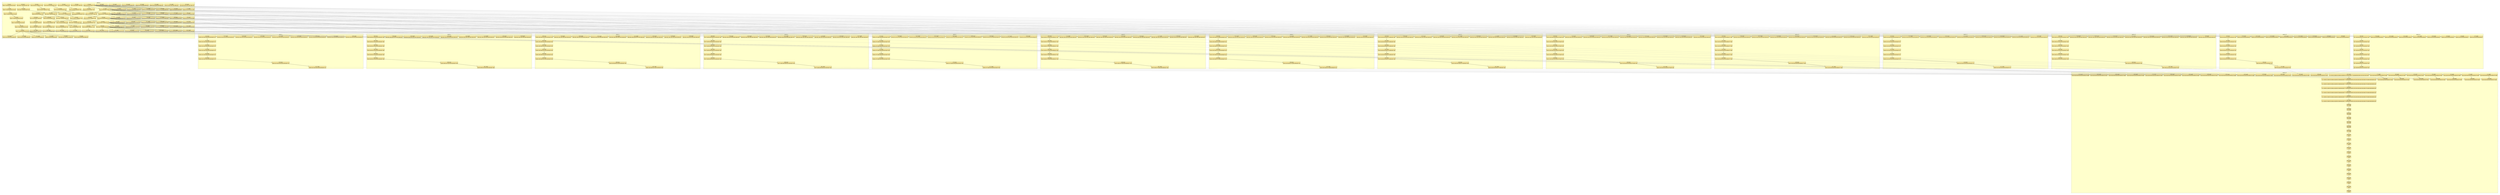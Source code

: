 digraph{node[shape=none margin=0 style=filled colorscheme=ylorrd9 fillcolor=2];compound=true;splines=line;subgraph clusterdummy0_0{style=invis;subgraph clusterdummy0_1{style=invis;subgraph clusterdummy0_2{style=invis;subgraph cluster0{style=dashed;colorscheme=ylorrd9;bgcolor=1;edge[arrowhead=empty];label=epoch_0;0[label=<<table border="0" cellborder="0" cellspacing="0"><tr><td>0:0 send</td></tr><hr/><tr><td> 1:0 1:22 1:23 1:24 1:25 1:26 1:27 </td></tr></table>>];1[label=<<table border="0" cellborder="0" cellspacing="0"><tr><td>0:1 send</td></tr><hr/><tr><td> 2:0 2:1 2:23 2:24 2:25 2:26 2:27 </td></tr></table>>];2[label=<<table border="0" cellborder="0" cellspacing="0"><tr><td>0:2 send</td></tr><hr/><tr><td> 3:0 3:1 3:2 3:24 3:25 3:26 3:27 </td></tr></table>>];3[label=<<table border="0" cellborder="0" cellspacing="0"><tr><td>0:3 send</td></tr><hr/><tr><td> 4:0 4:1 4:2 4:3 4:25 4:26 4:27 </td></tr></table>>];4[label=<<table border="0" cellborder="0" cellspacing="0"><tr><td>0:4 send</td></tr><hr/><tr><td> 5:0 5:1 5:2 5:3 5:4 5:26 5:27 </td></tr></table>>];5[label=<<table border="0" cellborder="0" cellspacing="0"><tr><td>0:5 send</td></tr><hr/><tr><td> 6:0 6:1 6:2 6:3 6:4 6:5 6:27 </td></tr></table>>];6[label=<<table border="0" cellborder="0" cellspacing="0"><tr><td>0:6 send</td></tr><hr/><tr><td> 7:0 7:1 7:2 7:3 7:4 7:5 7:6 </td></tr></table>>];49[label=<<table border="0" cellborder="0" cellspacing="0"><tr><td>1:0 recv</td></tr><hr/><tr><td> 0:0 2:3 3:4 4:5 5:6 6:7 7:8 </td></tr></table>>];51[label=<<table border="0" cellborder="0" cellspacing="0"><tr><td>1:2 send</td></tr><hr/><tr><td> 2:0 2:1 2:23 2:24 2:25 2:26 2:27 </td></tr></table>>];49->51;52[label=<<table border="0" cellborder="0" cellspacing="0"><tr><td>1:3 send</td></tr><hr/><tr><td> 3:0 3:1 3:2 3:24 3:25 3:26 3:27 </td></tr></table>>];49->52;53[label=<<table border="0" cellborder="0" cellspacing="0"><tr><td>1:4 send</td></tr><hr/><tr><td> 4:0 4:1 4:2 4:3 4:25 4:26 4:27 </td></tr></table>>];49->53;54[label=<<table border="0" cellborder="0" cellspacing="0"><tr><td>1:5 send</td></tr><hr/><tr><td> 5:0 5:1 5:2 5:3 5:4 5:26 5:27 </td></tr></table>>];49->54;55[label=<<table border="0" cellborder="0" cellspacing="0"><tr><td>1:6 send</td></tr><hr/><tr><td> 6:0 6:1 6:2 6:3 6:4 6:5 6:27 </td></tr></table>>];49->55;56[label=<<table border="0" cellborder="0" cellspacing="0"><tr><td>1:7 send</td></tr><hr/><tr><td> 7:0 7:1 7:2 7:3 7:4 7:5 7:6 </td></tr></table>>];49->56;71[label=<<table border="0" cellborder="0" cellspacing="0"><tr><td>1:22 recv</td></tr><hr/><tr><td> 0:0 2:3 3:4 4:5 5:6 6:7 7:8 </td></tr></table>>];49->71;72[label=<<table border="0" cellborder="0" cellspacing="0"><tr><td>1:23 recv</td></tr><hr/><tr><td> 0:0 2:3 3:4 4:5 5:6 6:7 7:8 </td></tr></table>>];71->72;73[label=<<table border="0" cellborder="0" cellspacing="0"><tr><td>1:24 recv</td></tr><hr/><tr><td> 0:0 2:3 3:4 4:5 5:6 6:7 7:8 </td></tr></table>>];72->73;74[label=<<table border="0" cellborder="0" cellspacing="0"><tr><td>1:25 recv</td></tr><hr/><tr><td> 0:0 2:3 3:4 4:5 5:6 6:7 7:8 </td></tr></table>>];73->74;75[label=<<table border="0" cellborder="0" cellspacing="0"><tr><td>1:26 recv</td></tr><hr/><tr><td> 0:0 2:3 3:4 4:5 5:6 6:7 7:8 </td></tr></table>>];74->75;76[label=<<table border="0" cellborder="0" cellspacing="0"><tr><td>1:27 recv</td></tr><hr/><tr><td> 0:0 2:3 3:4 4:5 5:6 6:7 7:8 </td></tr></table>>];75->76;78[label=<<table border="0" cellborder="0" cellspacing="0"><tr><td>2:0 recv</td></tr><hr/><tr><td> 0:1 1:2 3:5 4:6 5:7 6:8 7:9 </td></tr></table>>];79[label=<<table border="0" cellborder="0" cellspacing="0"><tr><td>2:1 recv</td></tr><hr/><tr><td> 0:1 1:2 3:5 4:6 5:7 6:8 7:9 </td></tr></table>>];78->79;81[label=<<table border="0" cellborder="0" cellspacing="0"><tr><td>2:3 send</td></tr><hr/><tr><td> 1:0 1:22 1:23 1:24 1:25 1:26 1:27 </td></tr></table>>];79->81;82[label=<<table border="0" cellborder="0" cellspacing="0"><tr><td>2:4 send</td></tr><hr/><tr><td> 3:0 3:1 3:2 3:24 3:25 3:26 3:27 </td></tr></table>>];79->82;83[label=<<table border="0" cellborder="0" cellspacing="0"><tr><td>2:5 send</td></tr><hr/><tr><td> 4:0 4:1 4:2 4:3 4:25 4:26 4:27 </td></tr></table>>];79->83;84[label=<<table border="0" cellborder="0" cellspacing="0"><tr><td>2:6 send</td></tr><hr/><tr><td> 5:0 5:1 5:2 5:3 5:4 5:26 5:27 </td></tr></table>>];79->84;85[label=<<table border="0" cellborder="0" cellspacing="0"><tr><td>2:7 send</td></tr><hr/><tr><td> 6:0 6:1 6:2 6:3 6:4 6:5 6:27 </td></tr></table>>];79->85;86[label=<<table border="0" cellborder="0" cellspacing="0"><tr><td>2:8 send</td></tr><hr/><tr><td> 7:0 7:1 7:2 7:3 7:4 7:5 7:6 </td></tr></table>>];79->86;101[label=<<table border="0" cellborder="0" cellspacing="0"><tr><td>2:23 recv</td></tr><hr/><tr><td> 0:1 1:2 3:5 4:6 5:7 6:8 7:9 </td></tr></table>>];79->101;102[label=<<table border="0" cellborder="0" cellspacing="0"><tr><td>2:24 recv</td></tr><hr/><tr><td> 0:1 1:2 3:5 4:6 5:7 6:8 7:9 </td></tr></table>>];101->102;103[label=<<table border="0" cellborder="0" cellspacing="0"><tr><td>2:25 recv</td></tr><hr/><tr><td> 0:1 1:2 3:5 4:6 5:7 6:8 7:9 </td></tr></table>>];102->103;104[label=<<table border="0" cellborder="0" cellspacing="0"><tr><td>2:26 recv</td></tr><hr/><tr><td> 0:1 1:2 3:5 4:6 5:7 6:8 7:9 </td></tr></table>>];103->104;105[label=<<table border="0" cellborder="0" cellspacing="0"><tr><td>2:27 recv</td></tr><hr/><tr><td> 0:1 1:2 3:5 4:6 5:7 6:8 7:9 </td></tr></table>>];104->105;107[label=<<table border="0" cellborder="0" cellspacing="0"><tr><td>3:0 recv</td></tr><hr/><tr><td> 0:2 1:3 2:4 4:7 5:8 6:9 7:10 </td></tr></table>>];108[label=<<table border="0" cellborder="0" cellspacing="0"><tr><td>3:1 recv</td></tr><hr/><tr><td> 0:2 1:3 2:4 4:7 5:8 6:9 7:10 </td></tr></table>>];107->108;109[label=<<table border="0" cellborder="0" cellspacing="0"><tr><td>3:2 recv</td></tr><hr/><tr><td> 0:2 1:3 2:4 4:7 5:8 6:9 7:10 </td></tr></table>>];108->109;111[label=<<table border="0" cellborder="0" cellspacing="0"><tr><td>3:4 send</td></tr><hr/><tr><td> 1:0 1:22 1:23 1:24 1:25 1:26 1:27 </td></tr></table>>];109->111;112[label=<<table border="0" cellborder="0" cellspacing="0"><tr><td>3:5 send</td></tr><hr/><tr><td> 2:0 2:1 2:23 2:24 2:25 2:26 2:27 </td></tr></table>>];109->112;113[label=<<table border="0" cellborder="0" cellspacing="0"><tr><td>3:6 send</td></tr><hr/><tr><td> 4:0 4:1 4:2 4:3 4:25 4:26 4:27 </td></tr></table>>];109->113;114[label=<<table border="0" cellborder="0" cellspacing="0"><tr><td>3:7 send</td></tr><hr/><tr><td> 5:0 5:1 5:2 5:3 5:4 5:26 5:27 </td></tr></table>>];109->114;115[label=<<table border="0" cellborder="0" cellspacing="0"><tr><td>3:8 send</td></tr><hr/><tr><td> 6:0 6:1 6:2 6:3 6:4 6:5 6:27 </td></tr></table>>];109->115;116[label=<<table border="0" cellborder="0" cellspacing="0"><tr><td>3:9 send</td></tr><hr/><tr><td> 7:0 7:1 7:2 7:3 7:4 7:5 7:6 </td></tr></table>>];109->116;131[label=<<table border="0" cellborder="0" cellspacing="0"><tr><td>3:24 recv</td></tr><hr/><tr><td> 0:2 1:3 2:4 4:7 5:8 6:9 7:10 </td></tr></table>>];109->131;132[label=<<table border="0" cellborder="0" cellspacing="0"><tr><td>3:25 recv</td></tr><hr/><tr><td> 0:2 1:3 2:4 4:7 5:8 6:9 7:10 </td></tr></table>>];131->132;133[label=<<table border="0" cellborder="0" cellspacing="0"><tr><td>3:26 recv</td></tr><hr/><tr><td> 0:2 1:3 2:4 4:7 5:8 6:9 7:10 </td></tr></table>>];132->133;134[label=<<table border="0" cellborder="0" cellspacing="0"><tr><td>3:27 recv</td></tr><hr/><tr><td> 0:2 1:3 2:4 4:7 5:8 6:9 7:10 </td></tr></table>>];133->134;136[label=<<table border="0" cellborder="0" cellspacing="0"><tr><td>4:0 recv</td></tr><hr/><tr><td> 0:3 1:4 2:5 3:6 5:9 6:10 7:11 </td></tr></table>>];137[label=<<table border="0" cellborder="0" cellspacing="0"><tr><td>4:1 recv</td></tr><hr/><tr><td> 0:3 1:4 2:5 3:6 5:9 6:10 7:11 </td></tr></table>>];136->137;138[label=<<table border="0" cellborder="0" cellspacing="0"><tr><td>4:2 recv</td></tr><hr/><tr><td> 0:3 1:4 2:5 3:6 5:9 6:10 7:11 </td></tr></table>>];137->138;139[label=<<table border="0" cellborder="0" cellspacing="0"><tr><td>4:3 recv</td></tr><hr/><tr><td> 0:3 1:4 2:5 3:6 5:9 6:10 7:11 </td></tr></table>>];138->139;141[label=<<table border="0" cellborder="0" cellspacing="0"><tr><td>4:5 send</td></tr><hr/><tr><td> 1:0 1:22 1:23 1:24 1:25 1:26 1:27 </td></tr></table>>];139->141;142[label=<<table border="0" cellborder="0" cellspacing="0"><tr><td>4:6 send</td></tr><hr/><tr><td> 2:0 2:1 2:23 2:24 2:25 2:26 2:27 </td></tr></table>>];139->142;143[label=<<table border="0" cellborder="0" cellspacing="0"><tr><td>4:7 send</td></tr><hr/><tr><td> 3:0 3:1 3:2 3:24 3:25 3:26 3:27 </td></tr></table>>];139->143;144[label=<<table border="0" cellborder="0" cellspacing="0"><tr><td>4:8 send</td></tr><hr/><tr><td> 5:0 5:1 5:2 5:3 5:4 5:26 5:27 </td></tr></table>>];139->144;145[label=<<table border="0" cellborder="0" cellspacing="0"><tr><td>4:9 send</td></tr><hr/><tr><td> 6:0 6:1 6:2 6:3 6:4 6:5 6:27 </td></tr></table>>];139->145;146[label=<<table border="0" cellborder="0" cellspacing="0"><tr><td>4:10 send</td></tr><hr/><tr><td> 7:0 7:1 7:2 7:3 7:4 7:5 7:6 </td></tr></table>>];139->146;161[label=<<table border="0" cellborder="0" cellspacing="0"><tr><td>4:25 recv</td></tr><hr/><tr><td> 0:3 1:4 2:5 3:6 5:9 6:10 7:11 </td></tr></table>>];139->161;162[label=<<table border="0" cellborder="0" cellspacing="0"><tr><td>4:26 recv</td></tr><hr/><tr><td> 0:3 1:4 2:5 3:6 5:9 6:10 7:11 </td></tr></table>>];161->162;163[label=<<table border="0" cellborder="0" cellspacing="0"><tr><td>4:27 recv</td></tr><hr/><tr><td> 0:3 1:4 2:5 3:6 5:9 6:10 7:11 </td></tr></table>>];162->163;165[label=<<table border="0" cellborder="0" cellspacing="0"><tr><td>5:0 recv</td></tr><hr/><tr><td> 0:4 1:5 2:6 3:7 4:8 6:11 7:12 </td></tr></table>>];166[label=<<table border="0" cellborder="0" cellspacing="0"><tr><td>5:1 recv</td></tr><hr/><tr><td> 0:4 1:5 2:6 3:7 4:8 6:11 7:12 </td></tr></table>>];165->166;167[label=<<table border="0" cellborder="0" cellspacing="0"><tr><td>5:2 recv</td></tr><hr/><tr><td> 0:4 1:5 2:6 3:7 4:8 6:11 7:12 </td></tr></table>>];166->167;168[label=<<table border="0" cellborder="0" cellspacing="0"><tr><td>5:3 recv</td></tr><hr/><tr><td> 0:4 1:5 2:6 3:7 4:8 6:11 7:12 </td></tr></table>>];167->168;169[label=<<table border="0" cellborder="0" cellspacing="0"><tr><td>5:4 recv</td></tr><hr/><tr><td> 0:4 1:5 2:6 3:7 4:8 6:11 7:12 </td></tr></table>>];168->169;171[label=<<table border="0" cellborder="0" cellspacing="0"><tr><td>5:6 send</td></tr><hr/><tr><td> 1:0 1:22 1:23 1:24 1:25 1:26 1:27 </td></tr></table>>];169->171;172[label=<<table border="0" cellborder="0" cellspacing="0"><tr><td>5:7 send</td></tr><hr/><tr><td> 2:0 2:1 2:23 2:24 2:25 2:26 2:27 </td></tr></table>>];169->172;173[label=<<table border="0" cellborder="0" cellspacing="0"><tr><td>5:8 send</td></tr><hr/><tr><td> 3:0 3:1 3:2 3:24 3:25 3:26 3:27 </td></tr></table>>];169->173;174[label=<<table border="0" cellborder="0" cellspacing="0"><tr><td>5:9 send</td></tr><hr/><tr><td> 4:0 4:1 4:2 4:3 4:25 4:26 4:27 </td></tr></table>>];169->174;175[label=<<table border="0" cellborder="0" cellspacing="0"><tr><td>5:10 send</td></tr><hr/><tr><td> 6:0 6:1 6:2 6:3 6:4 6:5 6:27 </td></tr></table>>];169->175;176[label=<<table border="0" cellborder="0" cellspacing="0"><tr><td>5:11 send</td></tr><hr/><tr><td> 7:0 7:1 7:2 7:3 7:4 7:5 7:6 </td></tr></table>>];169->176;191[label=<<table border="0" cellborder="0" cellspacing="0"><tr><td>5:26 recv</td></tr><hr/><tr><td> 0:4 1:5 2:6 3:7 4:8 6:11 7:12 </td></tr></table>>];169->191;192[label=<<table border="0" cellborder="0" cellspacing="0"><tr><td>5:27 recv</td></tr><hr/><tr><td> 0:4 1:5 2:6 3:7 4:8 6:11 7:12 </td></tr></table>>];191->192;194[label=<<table border="0" cellborder="0" cellspacing="0"><tr><td>6:0 recv</td></tr><hr/><tr><td> 0:5 1:6 2:7 3:8 4:9 5:10 7:13 </td></tr></table>>];195[label=<<table border="0" cellborder="0" cellspacing="0"><tr><td>6:1 recv</td></tr><hr/><tr><td> 0:5 1:6 2:7 3:8 4:9 5:10 7:13 </td></tr></table>>];194->195;196[label=<<table border="0" cellborder="0" cellspacing="0"><tr><td>6:2 recv</td></tr><hr/><tr><td> 0:5 1:6 2:7 3:8 4:9 5:10 7:13 </td></tr></table>>];195->196;197[label=<<table border="0" cellborder="0" cellspacing="0"><tr><td>6:3 recv</td></tr><hr/><tr><td> 0:5 1:6 2:7 3:8 4:9 5:10 7:13 </td></tr></table>>];196->197;198[label=<<table border="0" cellborder="0" cellspacing="0"><tr><td>6:4 recv</td></tr><hr/><tr><td> 0:5 1:6 2:7 3:8 4:9 5:10 7:13 </td></tr></table>>];197->198;199[label=<<table border="0" cellborder="0" cellspacing="0"><tr><td>6:5 recv</td></tr><hr/><tr><td> 0:5 1:6 2:7 3:8 4:9 5:10 7:13 </td></tr></table>>];198->199;201[label=<<table border="0" cellborder="0" cellspacing="0"><tr><td>6:7 send</td></tr><hr/><tr><td> 1:0 1:22 1:23 1:24 1:25 1:26 1:27 </td></tr></table>>];199->201;202[label=<<table border="0" cellborder="0" cellspacing="0"><tr><td>6:8 send</td></tr><hr/><tr><td> 2:0 2:1 2:23 2:24 2:25 2:26 2:27 </td></tr></table>>];199->202;203[label=<<table border="0" cellborder="0" cellspacing="0"><tr><td>6:9 send</td></tr><hr/><tr><td> 3:0 3:1 3:2 3:24 3:25 3:26 3:27 </td></tr></table>>];199->203;204[label=<<table border="0" cellborder="0" cellspacing="0"><tr><td>6:10 send</td></tr><hr/><tr><td> 4:0 4:1 4:2 4:3 4:25 4:26 4:27 </td></tr></table>>];199->204;205[label=<<table border="0" cellborder="0" cellspacing="0"><tr><td>6:11 send</td></tr><hr/><tr><td> 5:0 5:1 5:2 5:3 5:4 5:26 5:27 </td></tr></table>>];199->205;206[label=<<table border="0" cellborder="0" cellspacing="0"><tr><td>6:12 send</td></tr><hr/><tr><td> 7:0 7:1 7:2 7:3 7:4 7:5 7:6 </td></tr></table>>];199->206;221[label=<<table border="0" cellborder="0" cellspacing="0"><tr><td>6:27 recv</td></tr><hr/><tr><td> 0:5 1:6 2:7 3:8 4:9 5:10 7:13 </td></tr></table>>];199->221;223[label=<<table border="0" cellborder="0" cellspacing="0"><tr><td>7:0 recv</td></tr><hr/><tr><td> 0:6 1:7 2:8 3:9 4:10 5:11 6:12 </td></tr></table>>];224[label=<<table border="0" cellborder="0" cellspacing="0"><tr><td>7:1 recv</td></tr><hr/><tr><td> 0:6 1:7 2:8 3:9 4:10 5:11 6:12 </td></tr></table>>];223->224;225[label=<<table border="0" cellborder="0" cellspacing="0"><tr><td>7:2 recv</td></tr><hr/><tr><td> 0:6 1:7 2:8 3:9 4:10 5:11 6:12 </td></tr></table>>];224->225;226[label=<<table border="0" cellborder="0" cellspacing="0"><tr><td>7:3 recv</td></tr><hr/><tr><td> 0:6 1:7 2:8 3:9 4:10 5:11 6:12 </td></tr></table>>];225->226;227[label=<<table border="0" cellborder="0" cellspacing="0"><tr><td>7:4 recv</td></tr><hr/><tr><td> 0:6 1:7 2:8 3:9 4:10 5:11 6:12 </td></tr></table>>];226->227;228[label=<<table border="0" cellborder="0" cellspacing="0"><tr><td>7:5 recv</td></tr><hr/><tr><td> 0:6 1:7 2:8 3:9 4:10 5:11 6:12 </td></tr></table>>];227->228;229[label=<<table border="0" cellborder="0" cellspacing="0"><tr><td>7:6 recv</td></tr><hr/><tr><td> 0:6 1:7 2:8 3:9 4:10 5:11 6:12 </td></tr></table>>];228->229;231[label=<<table border="0" cellborder="0" cellspacing="0"><tr><td>7:8 send</td></tr><hr/><tr><td> 1:0 1:22 1:23 1:24 1:25 1:26 1:27 </td></tr></table>>];229->231;232[label=<<table border="0" cellborder="0" cellspacing="0"><tr><td>7:9 send</td></tr><hr/><tr><td> 2:0 2:1 2:23 2:24 2:25 2:26 2:27 </td></tr></table>>];229->232;233[label=<<table border="0" cellborder="0" cellspacing="0"><tr><td>7:10 send</td></tr><hr/><tr><td> 3:0 3:1 3:2 3:24 3:25 3:26 3:27 </td></tr></table>>];229->233;234[label=<<table border="0" cellborder="0" cellspacing="0"><tr><td>7:11 send</td></tr><hr/><tr><td> 4:0 4:1 4:2 4:3 4:25 4:26 4:27 </td></tr></table>>];229->234;235[label=<<table border="0" cellborder="0" cellspacing="0"><tr><td>7:12 send</td></tr><hr/><tr><td> 5:0 5:1 5:2 5:3 5:4 5:26 5:27 </td></tr></table>>];229->235;236[label=<<table border="0" cellborder="0" cellspacing="0"><tr><td>7:13 send</td></tr><hr/><tr><td> 6:0 6:1 6:2 6:3 6:4 6:5 6:27 </td></tr></table>>];229->236;}}}}subgraph clusterdummy1_0{style=invis;subgraph clusterdummy1_1{style=invis;subgraph clusterdummy1_2{style=invis;subgraph cluster1{style=dashed;colorscheme=ylorrd9;bgcolor=1;edge[arrowhead=empty];label=epoch_1;20[label=<<table border="0" cellborder="0" cellspacing="0"><tr><td>0:20 send</td></tr><hr/><tr><td> 21:0 21:1 21:2 21:3 21:4 21:5 21:6 21:7 </td></tr></table>>];70[label=<<table border="0" cellborder="0" cellspacing="0"><tr><td>1:21 send</td></tr><hr/><tr><td> 21:0 21:1 21:2 21:3 21:4 21:5 21:6 21:7 </td></tr></table>>];100[label=<<table border="0" cellborder="0" cellspacing="0"><tr><td>2:22 send</td></tr><hr/><tr><td> 21:0 21:1 21:2 21:3 21:4 21:5 21:6 21:7 </td></tr></table>>];130[label=<<table border="0" cellborder="0" cellspacing="0"><tr><td>3:23 send</td></tr><hr/><tr><td> 21:0 21:1 21:2 21:3 21:4 21:5 21:6 21:7 </td></tr></table>>];160[label=<<table border="0" cellborder="0" cellspacing="0"><tr><td>4:24 send</td></tr><hr/><tr><td> 21:0 21:1 21:2 21:3 21:4 21:5 21:6 21:7 </td></tr></table>>];190[label=<<table border="0" cellborder="0" cellspacing="0"><tr><td>5:25 send</td></tr><hr/><tr><td> 21:0 21:1 21:2 21:3 21:4 21:5 21:6 21:7 </td></tr></table>>];220[label=<<table border="0" cellborder="0" cellspacing="0"><tr><td>6:26 send</td></tr><hr/><tr><td> 21:0 21:1 21:2 21:3 21:4 21:5 21:6 21:7 </td></tr></table>>];250[label=<<table border="0" cellborder="0" cellspacing="0"><tr><td>7:27 send</td></tr><hr/><tr><td> 21:0 21:1 21:2 21:3 21:4 21:5 21:6 21:7 </td></tr></table>>];369[label=<<table border="0" cellborder="0" cellspacing="0"><tr><td>21:0 recv</td></tr><hr/><tr><td> 0:20 1:21 2:22 3:23 4:24 5:25 6:26 7:27 </td></tr></table>>];370[label=<<table border="0" cellborder="0" cellspacing="0"><tr><td>21:1 recv</td></tr><hr/><tr><td> 0:20 1:21 2:22 3:23 4:24 5:25 6:26 7:27 </td></tr></table>>];369->370;371[label=<<table border="0" cellborder="0" cellspacing="0"><tr><td>21:2 recv</td></tr><hr/><tr><td> 0:20 1:21 2:22 3:23 4:24 5:25 6:26 7:27 </td></tr></table>>];370->371;372[label=<<table border="0" cellborder="0" cellspacing="0"><tr><td>21:3 recv</td></tr><hr/><tr><td> 0:20 1:21 2:22 3:23 4:24 5:25 6:26 7:27 </td></tr></table>>];371->372;373[label=<<table border="0" cellborder="0" cellspacing="0"><tr><td>21:4 recv</td></tr><hr/><tr><td> 0:20 1:21 2:22 3:23 4:24 5:25 6:26 7:27 </td></tr></table>>];372->373;374[label=<<table border="0" cellborder="0" cellspacing="0"><tr><td>21:5 recv</td></tr><hr/><tr><td> 0:20 1:21 2:22 3:23 4:24 5:25 6:26 7:27 </td></tr></table>>];373->374;375[label=<<table border="0" cellborder="0" cellspacing="0"><tr><td>21:6 recv</td></tr><hr/><tr><td> 0:20 1:21 2:22 3:23 4:24 5:25 6:26 7:27 </td></tr></table>>];374->375;376[label=<<table border="0" cellborder="0" cellspacing="0"><tr><td>21:7 recv</td></tr><hr/><tr><td> 0:20 1:21 2:22 3:23 4:24 5:25 6:26 7:27 </td></tr></table>>];375->376;}}}}subgraph clusterdummy2_0{style=invis;subgraph clusterdummy2_1{style=invis;subgraph clusterdummy2_2{style=invis;subgraph cluster2{style=dashed;colorscheme=ylorrd9;bgcolor=1;edge[arrowhead=empty];label=epoch_2;19[label=<<table border="0" cellborder="0" cellspacing="0"><tr><td>0:19 send</td></tr><hr/><tr><td> 20:0 20:1 20:2 20:3 20:4 20:5 20:6 20:7 </td></tr></table>>];69[label=<<table border="0" cellborder="0" cellspacing="0"><tr><td>1:20 send</td></tr><hr/><tr><td> 20:0 20:1 20:2 20:3 20:4 20:5 20:6 20:7 </td></tr></table>>];99[label=<<table border="0" cellborder="0" cellspacing="0"><tr><td>2:21 send</td></tr><hr/><tr><td> 20:0 20:1 20:2 20:3 20:4 20:5 20:6 20:7 </td></tr></table>>];129[label=<<table border="0" cellborder="0" cellspacing="0"><tr><td>3:22 send</td></tr><hr/><tr><td> 20:0 20:1 20:2 20:3 20:4 20:5 20:6 20:7 </td></tr></table>>];159[label=<<table border="0" cellborder="0" cellspacing="0"><tr><td>4:23 send</td></tr><hr/><tr><td> 20:0 20:1 20:2 20:3 20:4 20:5 20:6 20:7 </td></tr></table>>];189[label=<<table border="0" cellborder="0" cellspacing="0"><tr><td>5:24 send</td></tr><hr/><tr><td> 20:0 20:1 20:2 20:3 20:4 20:5 20:6 20:7 </td></tr></table>>];219[label=<<table border="0" cellborder="0" cellspacing="0"><tr><td>6:25 send</td></tr><hr/><tr><td> 20:0 20:1 20:2 20:3 20:4 20:5 20:6 20:7 </td></tr></table>>];249[label=<<table border="0" cellborder="0" cellspacing="0"><tr><td>7:26 send</td></tr><hr/><tr><td> 20:0 20:1 20:2 20:3 20:4 20:5 20:6 20:7 </td></tr></table>>];360[label=<<table border="0" cellborder="0" cellspacing="0"><tr><td>20:0 recv</td></tr><hr/><tr><td> 0:19 1:20 2:21 3:22 4:23 5:24 6:25 7:26 </td></tr></table>>];361[label=<<table border="0" cellborder="0" cellspacing="0"><tr><td>20:1 recv</td></tr><hr/><tr><td> 0:19 1:20 2:21 3:22 4:23 5:24 6:25 7:26 </td></tr></table>>];360->361;362[label=<<table border="0" cellborder="0" cellspacing="0"><tr><td>20:2 recv</td></tr><hr/><tr><td> 0:19 1:20 2:21 3:22 4:23 5:24 6:25 7:26 </td></tr></table>>];361->362;363[label=<<table border="0" cellborder="0" cellspacing="0"><tr><td>20:3 recv</td></tr><hr/><tr><td> 0:19 1:20 2:21 3:22 4:23 5:24 6:25 7:26 </td></tr></table>>];362->363;364[label=<<table border="0" cellborder="0" cellspacing="0"><tr><td>20:4 recv</td></tr><hr/><tr><td> 0:19 1:20 2:21 3:22 4:23 5:24 6:25 7:26 </td></tr></table>>];363->364;365[label=<<table border="0" cellborder="0" cellspacing="0"><tr><td>20:5 recv</td></tr><hr/><tr><td> 0:19 1:20 2:21 3:22 4:23 5:24 6:25 7:26 </td></tr></table>>];364->365;366[label=<<table border="0" cellborder="0" cellspacing="0"><tr><td>20:6 recv</td></tr><hr/><tr><td> 0:19 1:20 2:21 3:22 4:23 5:24 6:25 7:26 </td></tr></table>>];365->366;367[label=<<table border="0" cellborder="0" cellspacing="0"><tr><td>20:7 recv</td></tr><hr/><tr><td> 0:19 1:20 2:21 3:22 4:23 5:24 6:25 7:26 </td></tr></table>>];366->367;}}}}subgraph clusterdummy3_0{style=invis;subgraph clusterdummy3_1{style=invis;subgraph clusterdummy3_2{style=invis;subgraph cluster3{style=dashed;colorscheme=ylorrd9;bgcolor=1;edge[arrowhead=empty];label=epoch_3;18[label=<<table border="0" cellborder="0" cellspacing="0"><tr><td>0:18 send</td></tr><hr/><tr><td> 19:0 19:1 19:2 19:3 19:4 19:5 19:6 19:7 </td></tr></table>>];68[label=<<table border="0" cellborder="0" cellspacing="0"><tr><td>1:19 send</td></tr><hr/><tr><td> 19:0 19:1 19:2 19:3 19:4 19:5 19:6 19:7 </td></tr></table>>];98[label=<<table border="0" cellborder="0" cellspacing="0"><tr><td>2:20 send</td></tr><hr/><tr><td> 19:0 19:1 19:2 19:3 19:4 19:5 19:6 19:7 </td></tr></table>>];128[label=<<table border="0" cellborder="0" cellspacing="0"><tr><td>3:21 send</td></tr><hr/><tr><td> 19:0 19:1 19:2 19:3 19:4 19:5 19:6 19:7 </td></tr></table>>];158[label=<<table border="0" cellborder="0" cellspacing="0"><tr><td>4:22 send</td></tr><hr/><tr><td> 19:0 19:1 19:2 19:3 19:4 19:5 19:6 19:7 </td></tr></table>>];188[label=<<table border="0" cellborder="0" cellspacing="0"><tr><td>5:23 send</td></tr><hr/><tr><td> 19:0 19:1 19:2 19:3 19:4 19:5 19:6 19:7 </td></tr></table>>];218[label=<<table border="0" cellborder="0" cellspacing="0"><tr><td>6:24 send</td></tr><hr/><tr><td> 19:0 19:1 19:2 19:3 19:4 19:5 19:6 19:7 </td></tr></table>>];248[label=<<table border="0" cellborder="0" cellspacing="0"><tr><td>7:25 send</td></tr><hr/><tr><td> 19:0 19:1 19:2 19:3 19:4 19:5 19:6 19:7 </td></tr></table>>];351[label=<<table border="0" cellborder="0" cellspacing="0"><tr><td>19:0 recv</td></tr><hr/><tr><td> 0:18 1:19 2:20 3:21 4:22 5:23 6:24 7:25 </td></tr></table>>];352[label=<<table border="0" cellborder="0" cellspacing="0"><tr><td>19:1 recv</td></tr><hr/><tr><td> 0:18 1:19 2:20 3:21 4:22 5:23 6:24 7:25 </td></tr></table>>];351->352;353[label=<<table border="0" cellborder="0" cellspacing="0"><tr><td>19:2 recv</td></tr><hr/><tr><td> 0:18 1:19 2:20 3:21 4:22 5:23 6:24 7:25 </td></tr></table>>];352->353;354[label=<<table border="0" cellborder="0" cellspacing="0"><tr><td>19:3 recv</td></tr><hr/><tr><td> 0:18 1:19 2:20 3:21 4:22 5:23 6:24 7:25 </td></tr></table>>];353->354;355[label=<<table border="0" cellborder="0" cellspacing="0"><tr><td>19:4 recv</td></tr><hr/><tr><td> 0:18 1:19 2:20 3:21 4:22 5:23 6:24 7:25 </td></tr></table>>];354->355;356[label=<<table border="0" cellborder="0" cellspacing="0"><tr><td>19:5 recv</td></tr><hr/><tr><td> 0:18 1:19 2:20 3:21 4:22 5:23 6:24 7:25 </td></tr></table>>];355->356;357[label=<<table border="0" cellborder="0" cellspacing="0"><tr><td>19:6 recv</td></tr><hr/><tr><td> 0:18 1:19 2:20 3:21 4:22 5:23 6:24 7:25 </td></tr></table>>];356->357;358[label=<<table border="0" cellborder="0" cellspacing="0"><tr><td>19:7 recv</td></tr><hr/><tr><td> 0:18 1:19 2:20 3:21 4:22 5:23 6:24 7:25 </td></tr></table>>];357->358;}}}}subgraph clusterdummy4_0{style=invis;subgraph clusterdummy4_1{style=invis;subgraph clusterdummy4_2{style=invis;subgraph cluster4{style=dashed;colorscheme=ylorrd9;bgcolor=1;edge[arrowhead=empty];label=epoch_4;17[label=<<table border="0" cellborder="0" cellspacing="0"><tr><td>0:17 send</td></tr><hr/><tr><td> 18:0 18:1 18:2 18:3 18:4 18:5 18:6 18:7 </td></tr></table>>];67[label=<<table border="0" cellborder="0" cellspacing="0"><tr><td>1:18 send</td></tr><hr/><tr><td> 18:0 18:1 18:2 18:3 18:4 18:5 18:6 18:7 </td></tr></table>>];97[label=<<table border="0" cellborder="0" cellspacing="0"><tr><td>2:19 send</td></tr><hr/><tr><td> 18:0 18:1 18:2 18:3 18:4 18:5 18:6 18:7 </td></tr></table>>];127[label=<<table border="0" cellborder="0" cellspacing="0"><tr><td>3:20 send</td></tr><hr/><tr><td> 18:0 18:1 18:2 18:3 18:4 18:5 18:6 18:7 </td></tr></table>>];157[label=<<table border="0" cellborder="0" cellspacing="0"><tr><td>4:21 send</td></tr><hr/><tr><td> 18:0 18:1 18:2 18:3 18:4 18:5 18:6 18:7 </td></tr></table>>];187[label=<<table border="0" cellborder="0" cellspacing="0"><tr><td>5:22 send</td></tr><hr/><tr><td> 18:0 18:1 18:2 18:3 18:4 18:5 18:6 18:7 </td></tr></table>>];217[label=<<table border="0" cellborder="0" cellspacing="0"><tr><td>6:23 send</td></tr><hr/><tr><td> 18:0 18:1 18:2 18:3 18:4 18:5 18:6 18:7 </td></tr></table>>];247[label=<<table border="0" cellborder="0" cellspacing="0"><tr><td>7:24 send</td></tr><hr/><tr><td> 18:0 18:1 18:2 18:3 18:4 18:5 18:6 18:7 </td></tr></table>>];342[label=<<table border="0" cellborder="0" cellspacing="0"><tr><td>18:0 recv</td></tr><hr/><tr><td> 0:17 1:18 2:19 3:20 4:21 5:22 6:23 7:24 </td></tr></table>>];343[label=<<table border="0" cellborder="0" cellspacing="0"><tr><td>18:1 recv</td></tr><hr/><tr><td> 0:17 1:18 2:19 3:20 4:21 5:22 6:23 7:24 </td></tr></table>>];342->343;344[label=<<table border="0" cellborder="0" cellspacing="0"><tr><td>18:2 recv</td></tr><hr/><tr><td> 0:17 1:18 2:19 3:20 4:21 5:22 6:23 7:24 </td></tr></table>>];343->344;345[label=<<table border="0" cellborder="0" cellspacing="0"><tr><td>18:3 recv</td></tr><hr/><tr><td> 0:17 1:18 2:19 3:20 4:21 5:22 6:23 7:24 </td></tr></table>>];344->345;346[label=<<table border="0" cellborder="0" cellspacing="0"><tr><td>18:4 recv</td></tr><hr/><tr><td> 0:17 1:18 2:19 3:20 4:21 5:22 6:23 7:24 </td></tr></table>>];345->346;347[label=<<table border="0" cellborder="0" cellspacing="0"><tr><td>18:5 recv</td></tr><hr/><tr><td> 0:17 1:18 2:19 3:20 4:21 5:22 6:23 7:24 </td></tr></table>>];346->347;348[label=<<table border="0" cellborder="0" cellspacing="0"><tr><td>18:6 recv</td></tr><hr/><tr><td> 0:17 1:18 2:19 3:20 4:21 5:22 6:23 7:24 </td></tr></table>>];347->348;349[label=<<table border="0" cellborder="0" cellspacing="0"><tr><td>18:7 recv</td></tr><hr/><tr><td> 0:17 1:18 2:19 3:20 4:21 5:22 6:23 7:24 </td></tr></table>>];348->349;}}}}subgraph clusterdummy5_0{style=invis;subgraph clusterdummy5_1{style=invis;subgraph clusterdummy5_2{style=invis;subgraph cluster5{style=dashed;colorscheme=ylorrd9;bgcolor=1;edge[arrowhead=empty];label=epoch_5;16[label=<<table border="0" cellborder="0" cellspacing="0"><tr><td>0:16 send</td></tr><hr/><tr><td> 17:0 17:1 17:2 17:3 17:4 17:5 17:6 17:7 </td></tr></table>>];66[label=<<table border="0" cellborder="0" cellspacing="0"><tr><td>1:17 send</td></tr><hr/><tr><td> 17:0 17:1 17:2 17:3 17:4 17:5 17:6 17:7 </td></tr></table>>];96[label=<<table border="0" cellborder="0" cellspacing="0"><tr><td>2:18 send</td></tr><hr/><tr><td> 17:0 17:1 17:2 17:3 17:4 17:5 17:6 17:7 </td></tr></table>>];126[label=<<table border="0" cellborder="0" cellspacing="0"><tr><td>3:19 send</td></tr><hr/><tr><td> 17:0 17:1 17:2 17:3 17:4 17:5 17:6 17:7 </td></tr></table>>];156[label=<<table border="0" cellborder="0" cellspacing="0"><tr><td>4:20 send</td></tr><hr/><tr><td> 17:0 17:1 17:2 17:3 17:4 17:5 17:6 17:7 </td></tr></table>>];186[label=<<table border="0" cellborder="0" cellspacing="0"><tr><td>5:21 send</td></tr><hr/><tr><td> 17:0 17:1 17:2 17:3 17:4 17:5 17:6 17:7 </td></tr></table>>];216[label=<<table border="0" cellborder="0" cellspacing="0"><tr><td>6:22 send</td></tr><hr/><tr><td> 17:0 17:1 17:2 17:3 17:4 17:5 17:6 17:7 </td></tr></table>>];246[label=<<table border="0" cellborder="0" cellspacing="0"><tr><td>7:23 send</td></tr><hr/><tr><td> 17:0 17:1 17:2 17:3 17:4 17:5 17:6 17:7 </td></tr></table>>];333[label=<<table border="0" cellborder="0" cellspacing="0"><tr><td>17:0 recv</td></tr><hr/><tr><td> 0:16 1:17 2:18 3:19 4:20 5:21 6:22 7:23 </td></tr></table>>];334[label=<<table border="0" cellborder="0" cellspacing="0"><tr><td>17:1 recv</td></tr><hr/><tr><td> 0:16 1:17 2:18 3:19 4:20 5:21 6:22 7:23 </td></tr></table>>];333->334;335[label=<<table border="0" cellborder="0" cellspacing="0"><tr><td>17:2 recv</td></tr><hr/><tr><td> 0:16 1:17 2:18 3:19 4:20 5:21 6:22 7:23 </td></tr></table>>];334->335;336[label=<<table border="0" cellborder="0" cellspacing="0"><tr><td>17:3 recv</td></tr><hr/><tr><td> 0:16 1:17 2:18 3:19 4:20 5:21 6:22 7:23 </td></tr></table>>];335->336;337[label=<<table border="0" cellborder="0" cellspacing="0"><tr><td>17:4 recv</td></tr><hr/><tr><td> 0:16 1:17 2:18 3:19 4:20 5:21 6:22 7:23 </td></tr></table>>];336->337;338[label=<<table border="0" cellborder="0" cellspacing="0"><tr><td>17:5 recv</td></tr><hr/><tr><td> 0:16 1:17 2:18 3:19 4:20 5:21 6:22 7:23 </td></tr></table>>];337->338;339[label=<<table border="0" cellborder="0" cellspacing="0"><tr><td>17:6 recv</td></tr><hr/><tr><td> 0:16 1:17 2:18 3:19 4:20 5:21 6:22 7:23 </td></tr></table>>];338->339;340[label=<<table border="0" cellborder="0" cellspacing="0"><tr><td>17:7 recv</td></tr><hr/><tr><td> 0:16 1:17 2:18 3:19 4:20 5:21 6:22 7:23 </td></tr></table>>];339->340;}}}}subgraph clusterdummy6_0{style=invis;subgraph clusterdummy6_1{style=invis;subgraph clusterdummy6_2{style=invis;subgraph cluster6{style=dashed;colorscheme=ylorrd9;bgcolor=1;edge[arrowhead=empty];label=epoch_6;15[label=<<table border="0" cellborder="0" cellspacing="0"><tr><td>0:15 send</td></tr><hr/><tr><td> 16:0 16:1 16:2 16:3 16:4 16:5 16:6 16:7 </td></tr></table>>];65[label=<<table border="0" cellborder="0" cellspacing="0"><tr><td>1:16 send</td></tr><hr/><tr><td> 16:0 16:1 16:2 16:3 16:4 16:5 16:6 16:7 </td></tr></table>>];95[label=<<table border="0" cellborder="0" cellspacing="0"><tr><td>2:17 send</td></tr><hr/><tr><td> 16:0 16:1 16:2 16:3 16:4 16:5 16:6 16:7 </td></tr></table>>];125[label=<<table border="0" cellborder="0" cellspacing="0"><tr><td>3:18 send</td></tr><hr/><tr><td> 16:0 16:1 16:2 16:3 16:4 16:5 16:6 16:7 </td></tr></table>>];155[label=<<table border="0" cellborder="0" cellspacing="0"><tr><td>4:19 send</td></tr><hr/><tr><td> 16:0 16:1 16:2 16:3 16:4 16:5 16:6 16:7 </td></tr></table>>];185[label=<<table border="0" cellborder="0" cellspacing="0"><tr><td>5:20 send</td></tr><hr/><tr><td> 16:0 16:1 16:2 16:3 16:4 16:5 16:6 16:7 </td></tr></table>>];215[label=<<table border="0" cellborder="0" cellspacing="0"><tr><td>6:21 send</td></tr><hr/><tr><td> 16:0 16:1 16:2 16:3 16:4 16:5 16:6 16:7 </td></tr></table>>];245[label=<<table border="0" cellborder="0" cellspacing="0"><tr><td>7:22 send</td></tr><hr/><tr><td> 16:0 16:1 16:2 16:3 16:4 16:5 16:6 16:7 </td></tr></table>>];324[label=<<table border="0" cellborder="0" cellspacing="0"><tr><td>16:0 recv</td></tr><hr/><tr><td> 0:15 1:16 2:17 3:18 4:19 5:20 6:21 7:22 </td></tr></table>>];325[label=<<table border="0" cellborder="0" cellspacing="0"><tr><td>16:1 recv</td></tr><hr/><tr><td> 0:15 1:16 2:17 3:18 4:19 5:20 6:21 7:22 </td></tr></table>>];324->325;326[label=<<table border="0" cellborder="0" cellspacing="0"><tr><td>16:2 recv</td></tr><hr/><tr><td> 0:15 1:16 2:17 3:18 4:19 5:20 6:21 7:22 </td></tr></table>>];325->326;327[label=<<table border="0" cellborder="0" cellspacing="0"><tr><td>16:3 recv</td></tr><hr/><tr><td> 0:15 1:16 2:17 3:18 4:19 5:20 6:21 7:22 </td></tr></table>>];326->327;328[label=<<table border="0" cellborder="0" cellspacing="0"><tr><td>16:4 recv</td></tr><hr/><tr><td> 0:15 1:16 2:17 3:18 4:19 5:20 6:21 7:22 </td></tr></table>>];327->328;329[label=<<table border="0" cellborder="0" cellspacing="0"><tr><td>16:5 recv</td></tr><hr/><tr><td> 0:15 1:16 2:17 3:18 4:19 5:20 6:21 7:22 </td></tr></table>>];328->329;330[label=<<table border="0" cellborder="0" cellspacing="0"><tr><td>16:6 recv</td></tr><hr/><tr><td> 0:15 1:16 2:17 3:18 4:19 5:20 6:21 7:22 </td></tr></table>>];329->330;331[label=<<table border="0" cellborder="0" cellspacing="0"><tr><td>16:7 recv</td></tr><hr/><tr><td> 0:15 1:16 2:17 3:18 4:19 5:20 6:21 7:22 </td></tr></table>>];330->331;}}}}subgraph clusterdummy7_0{style=invis;subgraph clusterdummy7_1{style=invis;subgraph clusterdummy7_2{style=invis;subgraph cluster7{style=dashed;colorscheme=ylorrd9;bgcolor=1;edge[arrowhead=empty];label=epoch_7;14[label=<<table border="0" cellborder="0" cellspacing="0"><tr><td>0:14 send</td></tr><hr/><tr><td> 15:0 15:1 15:2 15:3 15:4 15:5 15:6 15:7 </td></tr></table>>];64[label=<<table border="0" cellborder="0" cellspacing="0"><tr><td>1:15 send</td></tr><hr/><tr><td> 15:0 15:1 15:2 15:3 15:4 15:5 15:6 15:7 </td></tr></table>>];94[label=<<table border="0" cellborder="0" cellspacing="0"><tr><td>2:16 send</td></tr><hr/><tr><td> 15:0 15:1 15:2 15:3 15:4 15:5 15:6 15:7 </td></tr></table>>];124[label=<<table border="0" cellborder="0" cellspacing="0"><tr><td>3:17 send</td></tr><hr/><tr><td> 15:0 15:1 15:2 15:3 15:4 15:5 15:6 15:7 </td></tr></table>>];154[label=<<table border="0" cellborder="0" cellspacing="0"><tr><td>4:18 send</td></tr><hr/><tr><td> 15:0 15:1 15:2 15:3 15:4 15:5 15:6 15:7 </td></tr></table>>];184[label=<<table border="0" cellborder="0" cellspacing="0"><tr><td>5:19 send</td></tr><hr/><tr><td> 15:0 15:1 15:2 15:3 15:4 15:5 15:6 15:7 </td></tr></table>>];214[label=<<table border="0" cellborder="0" cellspacing="0"><tr><td>6:20 send</td></tr><hr/><tr><td> 15:0 15:1 15:2 15:3 15:4 15:5 15:6 15:7 </td></tr></table>>];244[label=<<table border="0" cellborder="0" cellspacing="0"><tr><td>7:21 send</td></tr><hr/><tr><td> 15:0 15:1 15:2 15:3 15:4 15:5 15:6 15:7 </td></tr></table>>];315[label=<<table border="0" cellborder="0" cellspacing="0"><tr><td>15:0 recv</td></tr><hr/><tr><td> 0:14 1:15 2:16 3:17 4:18 5:19 6:20 7:21 </td></tr></table>>];316[label=<<table border="0" cellborder="0" cellspacing="0"><tr><td>15:1 recv</td></tr><hr/><tr><td> 0:14 1:15 2:16 3:17 4:18 5:19 6:20 7:21 </td></tr></table>>];315->316;317[label=<<table border="0" cellborder="0" cellspacing="0"><tr><td>15:2 recv</td></tr><hr/><tr><td> 0:14 1:15 2:16 3:17 4:18 5:19 6:20 7:21 </td></tr></table>>];316->317;318[label=<<table border="0" cellborder="0" cellspacing="0"><tr><td>15:3 recv</td></tr><hr/><tr><td> 0:14 1:15 2:16 3:17 4:18 5:19 6:20 7:21 </td></tr></table>>];317->318;319[label=<<table border="0" cellborder="0" cellspacing="0"><tr><td>15:4 recv</td></tr><hr/><tr><td> 0:14 1:15 2:16 3:17 4:18 5:19 6:20 7:21 </td></tr></table>>];318->319;320[label=<<table border="0" cellborder="0" cellspacing="0"><tr><td>15:5 recv</td></tr><hr/><tr><td> 0:14 1:15 2:16 3:17 4:18 5:19 6:20 7:21 </td></tr></table>>];319->320;321[label=<<table border="0" cellborder="0" cellspacing="0"><tr><td>15:6 recv</td></tr><hr/><tr><td> 0:14 1:15 2:16 3:17 4:18 5:19 6:20 7:21 </td></tr></table>>];320->321;322[label=<<table border="0" cellborder="0" cellspacing="0"><tr><td>15:7 recv</td></tr><hr/><tr><td> 0:14 1:15 2:16 3:17 4:18 5:19 6:20 7:21 </td></tr></table>>];321->322;}}}}subgraph clusterdummy8_0{style=invis;subgraph clusterdummy8_1{style=invis;subgraph clusterdummy8_2{style=invis;subgraph cluster8{style=dashed;colorscheme=ylorrd9;bgcolor=1;edge[arrowhead=empty];label=epoch_8;13[label=<<table border="0" cellborder="0" cellspacing="0"><tr><td>0:13 send</td></tr><hr/><tr><td> 14:0 14:1 14:2 14:3 14:4 14:5 14:6 14:7 </td></tr></table>>];63[label=<<table border="0" cellborder="0" cellspacing="0"><tr><td>1:14 send</td></tr><hr/><tr><td> 14:0 14:1 14:2 14:3 14:4 14:5 14:6 14:7 </td></tr></table>>];93[label=<<table border="0" cellborder="0" cellspacing="0"><tr><td>2:15 send</td></tr><hr/><tr><td> 14:0 14:1 14:2 14:3 14:4 14:5 14:6 14:7 </td></tr></table>>];123[label=<<table border="0" cellborder="0" cellspacing="0"><tr><td>3:16 send</td></tr><hr/><tr><td> 14:0 14:1 14:2 14:3 14:4 14:5 14:6 14:7 </td></tr></table>>];153[label=<<table border="0" cellborder="0" cellspacing="0"><tr><td>4:17 send</td></tr><hr/><tr><td> 14:0 14:1 14:2 14:3 14:4 14:5 14:6 14:7 </td></tr></table>>];183[label=<<table border="0" cellborder="0" cellspacing="0"><tr><td>5:18 send</td></tr><hr/><tr><td> 14:0 14:1 14:2 14:3 14:4 14:5 14:6 14:7 </td></tr></table>>];213[label=<<table border="0" cellborder="0" cellspacing="0"><tr><td>6:19 send</td></tr><hr/><tr><td> 14:0 14:1 14:2 14:3 14:4 14:5 14:6 14:7 </td></tr></table>>];243[label=<<table border="0" cellborder="0" cellspacing="0"><tr><td>7:20 send</td></tr><hr/><tr><td> 14:0 14:1 14:2 14:3 14:4 14:5 14:6 14:7 </td></tr></table>>];306[label=<<table border="0" cellborder="0" cellspacing="0"><tr><td>14:0 recv</td></tr><hr/><tr><td> 0:13 1:14 2:15 3:16 4:17 5:18 6:19 7:20 </td></tr></table>>];307[label=<<table border="0" cellborder="0" cellspacing="0"><tr><td>14:1 recv</td></tr><hr/><tr><td> 0:13 1:14 2:15 3:16 4:17 5:18 6:19 7:20 </td></tr></table>>];306->307;308[label=<<table border="0" cellborder="0" cellspacing="0"><tr><td>14:2 recv</td></tr><hr/><tr><td> 0:13 1:14 2:15 3:16 4:17 5:18 6:19 7:20 </td></tr></table>>];307->308;309[label=<<table border="0" cellborder="0" cellspacing="0"><tr><td>14:3 recv</td></tr><hr/><tr><td> 0:13 1:14 2:15 3:16 4:17 5:18 6:19 7:20 </td></tr></table>>];308->309;310[label=<<table border="0" cellborder="0" cellspacing="0"><tr><td>14:4 recv</td></tr><hr/><tr><td> 0:13 1:14 2:15 3:16 4:17 5:18 6:19 7:20 </td></tr></table>>];309->310;311[label=<<table border="0" cellborder="0" cellspacing="0"><tr><td>14:5 recv</td></tr><hr/><tr><td> 0:13 1:14 2:15 3:16 4:17 5:18 6:19 7:20 </td></tr></table>>];310->311;312[label=<<table border="0" cellborder="0" cellspacing="0"><tr><td>14:6 recv</td></tr><hr/><tr><td> 0:13 1:14 2:15 3:16 4:17 5:18 6:19 7:20 </td></tr></table>>];311->312;313[label=<<table border="0" cellborder="0" cellspacing="0"><tr><td>14:7 recv</td></tr><hr/><tr><td> 0:13 1:14 2:15 3:16 4:17 5:18 6:19 7:20 </td></tr></table>>];312->313;}}}}subgraph clusterdummy9_0{style=invis;subgraph clusterdummy9_1{style=invis;subgraph clusterdummy9_2{style=invis;subgraph cluster9{style=dashed;colorscheme=ylorrd9;bgcolor=1;edge[arrowhead=empty];label=epoch_9;12[label=<<table border="0" cellborder="0" cellspacing="0"><tr><td>0:12 send</td></tr><hr/><tr><td> 13:0 13:1 13:2 13:3 13:4 13:5 13:6 13:7 </td></tr></table>>];62[label=<<table border="0" cellborder="0" cellspacing="0"><tr><td>1:13 send</td></tr><hr/><tr><td> 13:0 13:1 13:2 13:3 13:4 13:5 13:6 13:7 </td></tr></table>>];92[label=<<table border="0" cellborder="0" cellspacing="0"><tr><td>2:14 send</td></tr><hr/><tr><td> 13:0 13:1 13:2 13:3 13:4 13:5 13:6 13:7 </td></tr></table>>];122[label=<<table border="0" cellborder="0" cellspacing="0"><tr><td>3:15 send</td></tr><hr/><tr><td> 13:0 13:1 13:2 13:3 13:4 13:5 13:6 13:7 </td></tr></table>>];152[label=<<table border="0" cellborder="0" cellspacing="0"><tr><td>4:16 send</td></tr><hr/><tr><td> 13:0 13:1 13:2 13:3 13:4 13:5 13:6 13:7 </td></tr></table>>];182[label=<<table border="0" cellborder="0" cellspacing="0"><tr><td>5:17 send</td></tr><hr/><tr><td> 13:0 13:1 13:2 13:3 13:4 13:5 13:6 13:7 </td></tr></table>>];212[label=<<table border="0" cellborder="0" cellspacing="0"><tr><td>6:18 send</td></tr><hr/><tr><td> 13:0 13:1 13:2 13:3 13:4 13:5 13:6 13:7 </td></tr></table>>];242[label=<<table border="0" cellborder="0" cellspacing="0"><tr><td>7:19 send</td></tr><hr/><tr><td> 13:0 13:1 13:2 13:3 13:4 13:5 13:6 13:7 </td></tr></table>>];297[label=<<table border="0" cellborder="0" cellspacing="0"><tr><td>13:0 recv</td></tr><hr/><tr><td> 0:12 1:13 2:14 3:15 4:16 5:17 6:18 7:19 </td></tr></table>>];298[label=<<table border="0" cellborder="0" cellspacing="0"><tr><td>13:1 recv</td></tr><hr/><tr><td> 0:12 1:13 2:14 3:15 4:16 5:17 6:18 7:19 </td></tr></table>>];297->298;299[label=<<table border="0" cellborder="0" cellspacing="0"><tr><td>13:2 recv</td></tr><hr/><tr><td> 0:12 1:13 2:14 3:15 4:16 5:17 6:18 7:19 </td></tr></table>>];298->299;300[label=<<table border="0" cellborder="0" cellspacing="0"><tr><td>13:3 recv</td></tr><hr/><tr><td> 0:12 1:13 2:14 3:15 4:16 5:17 6:18 7:19 </td></tr></table>>];299->300;301[label=<<table border="0" cellborder="0" cellspacing="0"><tr><td>13:4 recv</td></tr><hr/><tr><td> 0:12 1:13 2:14 3:15 4:16 5:17 6:18 7:19 </td></tr></table>>];300->301;302[label=<<table border="0" cellborder="0" cellspacing="0"><tr><td>13:5 recv</td></tr><hr/><tr><td> 0:12 1:13 2:14 3:15 4:16 5:17 6:18 7:19 </td></tr></table>>];301->302;303[label=<<table border="0" cellborder="0" cellspacing="0"><tr><td>13:6 recv</td></tr><hr/><tr><td> 0:12 1:13 2:14 3:15 4:16 5:17 6:18 7:19 </td></tr></table>>];302->303;304[label=<<table border="0" cellborder="0" cellspacing="0"><tr><td>13:7 recv</td></tr><hr/><tr><td> 0:12 1:13 2:14 3:15 4:16 5:17 6:18 7:19 </td></tr></table>>];303->304;}}}}subgraph clusterdummy10_0{style=invis;subgraph clusterdummy10_1{style=invis;subgraph clusterdummy10_2{style=invis;subgraph cluster10{style=dashed;colorscheme=ylorrd9;bgcolor=1;edge[arrowhead=empty];label=epoch_10;11[label=<<table border="0" cellborder="0" cellspacing="0"><tr><td>0:11 send</td></tr><hr/><tr><td> 12:0 12:1 12:2 12:3 12:4 12:5 12:6 12:7 </td></tr></table>>];61[label=<<table border="0" cellborder="0" cellspacing="0"><tr><td>1:12 send</td></tr><hr/><tr><td> 12:0 12:1 12:2 12:3 12:4 12:5 12:6 12:7 </td></tr></table>>];91[label=<<table border="0" cellborder="0" cellspacing="0"><tr><td>2:13 send</td></tr><hr/><tr><td> 12:0 12:1 12:2 12:3 12:4 12:5 12:6 12:7 </td></tr></table>>];121[label=<<table border="0" cellborder="0" cellspacing="0"><tr><td>3:14 send</td></tr><hr/><tr><td> 12:0 12:1 12:2 12:3 12:4 12:5 12:6 12:7 </td></tr></table>>];151[label=<<table border="0" cellborder="0" cellspacing="0"><tr><td>4:15 send</td></tr><hr/><tr><td> 12:0 12:1 12:2 12:3 12:4 12:5 12:6 12:7 </td></tr></table>>];181[label=<<table border="0" cellborder="0" cellspacing="0"><tr><td>5:16 send</td></tr><hr/><tr><td> 12:0 12:1 12:2 12:3 12:4 12:5 12:6 12:7 </td></tr></table>>];211[label=<<table border="0" cellborder="0" cellspacing="0"><tr><td>6:17 send</td></tr><hr/><tr><td> 12:0 12:1 12:2 12:3 12:4 12:5 12:6 12:7 </td></tr></table>>];241[label=<<table border="0" cellborder="0" cellspacing="0"><tr><td>7:18 send</td></tr><hr/><tr><td> 12:0 12:1 12:2 12:3 12:4 12:5 12:6 12:7 </td></tr></table>>];288[label=<<table border="0" cellborder="0" cellspacing="0"><tr><td>12:0 recv</td></tr><hr/><tr><td> 0:11 1:12 2:13 3:14 4:15 5:16 6:17 7:18 </td></tr></table>>];289[label=<<table border="0" cellborder="0" cellspacing="0"><tr><td>12:1 recv</td></tr><hr/><tr><td> 0:11 1:12 2:13 3:14 4:15 5:16 6:17 7:18 </td></tr></table>>];288->289;290[label=<<table border="0" cellborder="0" cellspacing="0"><tr><td>12:2 recv</td></tr><hr/><tr><td> 0:11 1:12 2:13 3:14 4:15 5:16 6:17 7:18 </td></tr></table>>];289->290;291[label=<<table border="0" cellborder="0" cellspacing="0"><tr><td>12:3 recv</td></tr><hr/><tr><td> 0:11 1:12 2:13 3:14 4:15 5:16 6:17 7:18 </td></tr></table>>];290->291;292[label=<<table border="0" cellborder="0" cellspacing="0"><tr><td>12:4 recv</td></tr><hr/><tr><td> 0:11 1:12 2:13 3:14 4:15 5:16 6:17 7:18 </td></tr></table>>];291->292;293[label=<<table border="0" cellborder="0" cellspacing="0"><tr><td>12:5 recv</td></tr><hr/><tr><td> 0:11 1:12 2:13 3:14 4:15 5:16 6:17 7:18 </td></tr></table>>];292->293;294[label=<<table border="0" cellborder="0" cellspacing="0"><tr><td>12:6 recv</td></tr><hr/><tr><td> 0:11 1:12 2:13 3:14 4:15 5:16 6:17 7:18 </td></tr></table>>];293->294;295[label=<<table border="0" cellborder="0" cellspacing="0"><tr><td>12:7 recv</td></tr><hr/><tr><td> 0:11 1:12 2:13 3:14 4:15 5:16 6:17 7:18 </td></tr></table>>];294->295;}}}}subgraph clusterdummy11_0{style=invis;subgraph clusterdummy11_1{style=invis;subgraph clusterdummy11_2{style=invis;subgraph cluster11{style=dashed;colorscheme=ylorrd9;bgcolor=1;edge[arrowhead=empty];label=epoch_11;10[label=<<table border="0" cellborder="0" cellspacing="0"><tr><td>0:10 send</td></tr><hr/><tr><td> 11:0 11:1 11:2 11:3 11:4 11:5 11:6 11:7 </td></tr></table>>];60[label=<<table border="0" cellborder="0" cellspacing="0"><tr><td>1:11 send</td></tr><hr/><tr><td> 11:0 11:1 11:2 11:3 11:4 11:5 11:6 11:7 </td></tr></table>>];90[label=<<table border="0" cellborder="0" cellspacing="0"><tr><td>2:12 send</td></tr><hr/><tr><td> 11:0 11:1 11:2 11:3 11:4 11:5 11:6 11:7 </td></tr></table>>];120[label=<<table border="0" cellborder="0" cellspacing="0"><tr><td>3:13 send</td></tr><hr/><tr><td> 11:0 11:1 11:2 11:3 11:4 11:5 11:6 11:7 </td></tr></table>>];150[label=<<table border="0" cellborder="0" cellspacing="0"><tr><td>4:14 send</td></tr><hr/><tr><td> 11:0 11:1 11:2 11:3 11:4 11:5 11:6 11:7 </td></tr></table>>];180[label=<<table border="0" cellborder="0" cellspacing="0"><tr><td>5:15 send</td></tr><hr/><tr><td> 11:0 11:1 11:2 11:3 11:4 11:5 11:6 11:7 </td></tr></table>>];210[label=<<table border="0" cellborder="0" cellspacing="0"><tr><td>6:16 send</td></tr><hr/><tr><td> 11:0 11:1 11:2 11:3 11:4 11:5 11:6 11:7 </td></tr></table>>];240[label=<<table border="0" cellborder="0" cellspacing="0"><tr><td>7:17 send</td></tr><hr/><tr><td> 11:0 11:1 11:2 11:3 11:4 11:5 11:6 11:7 </td></tr></table>>];279[label=<<table border="0" cellborder="0" cellspacing="0"><tr><td>11:0 recv</td></tr><hr/><tr><td> 0:10 1:11 2:12 3:13 4:14 5:15 6:16 7:17 </td></tr></table>>];280[label=<<table border="0" cellborder="0" cellspacing="0"><tr><td>11:1 recv</td></tr><hr/><tr><td> 0:10 1:11 2:12 3:13 4:14 5:15 6:16 7:17 </td></tr></table>>];279->280;281[label=<<table border="0" cellborder="0" cellspacing="0"><tr><td>11:2 recv</td></tr><hr/><tr><td> 0:10 1:11 2:12 3:13 4:14 5:15 6:16 7:17 </td></tr></table>>];280->281;282[label=<<table border="0" cellborder="0" cellspacing="0"><tr><td>11:3 recv</td></tr><hr/><tr><td> 0:10 1:11 2:12 3:13 4:14 5:15 6:16 7:17 </td></tr></table>>];281->282;283[label=<<table border="0" cellborder="0" cellspacing="0"><tr><td>11:4 recv</td></tr><hr/><tr><td> 0:10 1:11 2:12 3:13 4:14 5:15 6:16 7:17 </td></tr></table>>];282->283;284[label=<<table border="0" cellborder="0" cellspacing="0"><tr><td>11:5 recv</td></tr><hr/><tr><td> 0:10 1:11 2:12 3:13 4:14 5:15 6:16 7:17 </td></tr></table>>];283->284;285[label=<<table border="0" cellborder="0" cellspacing="0"><tr><td>11:6 recv</td></tr><hr/><tr><td> 0:10 1:11 2:12 3:13 4:14 5:15 6:16 7:17 </td></tr></table>>];284->285;286[label=<<table border="0" cellborder="0" cellspacing="0"><tr><td>11:7 recv</td></tr><hr/><tr><td> 0:10 1:11 2:12 3:13 4:14 5:15 6:16 7:17 </td></tr></table>>];285->286;}}}}subgraph clusterdummy12_0{style=invis;subgraph clusterdummy12_1{style=invis;subgraph clusterdummy12_2{style=invis;subgraph cluster12{style=dashed;colorscheme=ylorrd9;bgcolor=1;edge[arrowhead=empty];label=epoch_12;9[label=<<table border="0" cellborder="0" cellspacing="0"><tr><td>0:9 send</td></tr><hr/><tr><td> 10:0 10:1 10:2 10:3 10:4 10:5 10:6 10:7 </td></tr></table>>];59[label=<<table border="0" cellborder="0" cellspacing="0"><tr><td>1:10 send</td></tr><hr/><tr><td> 10:0 10:1 10:2 10:3 10:4 10:5 10:6 10:7 </td></tr></table>>];89[label=<<table border="0" cellborder="0" cellspacing="0"><tr><td>2:11 send</td></tr><hr/><tr><td> 10:0 10:1 10:2 10:3 10:4 10:5 10:6 10:7 </td></tr></table>>];119[label=<<table border="0" cellborder="0" cellspacing="0"><tr><td>3:12 send</td></tr><hr/><tr><td> 10:0 10:1 10:2 10:3 10:4 10:5 10:6 10:7 </td></tr></table>>];149[label=<<table border="0" cellborder="0" cellspacing="0"><tr><td>4:13 send</td></tr><hr/><tr><td> 10:0 10:1 10:2 10:3 10:4 10:5 10:6 10:7 </td></tr></table>>];179[label=<<table border="0" cellborder="0" cellspacing="0"><tr><td>5:14 send</td></tr><hr/><tr><td> 10:0 10:1 10:2 10:3 10:4 10:5 10:6 10:7 </td></tr></table>>];209[label=<<table border="0" cellborder="0" cellspacing="0"><tr><td>6:15 send</td></tr><hr/><tr><td> 10:0 10:1 10:2 10:3 10:4 10:5 10:6 10:7 </td></tr></table>>];239[label=<<table border="0" cellborder="0" cellspacing="0"><tr><td>7:16 send</td></tr><hr/><tr><td> 10:0 10:1 10:2 10:3 10:4 10:5 10:6 10:7 </td></tr></table>>];270[label=<<table border="0" cellborder="0" cellspacing="0"><tr><td>10:0 recv</td></tr><hr/><tr><td> 0:9 1:10 2:11 3:12 4:13 5:14 6:15 7:16 </td></tr></table>>];271[label=<<table border="0" cellborder="0" cellspacing="0"><tr><td>10:1 recv</td></tr><hr/><tr><td> 0:9 1:10 2:11 3:12 4:13 5:14 6:15 7:16 </td></tr></table>>];270->271;272[label=<<table border="0" cellborder="0" cellspacing="0"><tr><td>10:2 recv</td></tr><hr/><tr><td> 0:9 1:10 2:11 3:12 4:13 5:14 6:15 7:16 </td></tr></table>>];271->272;273[label=<<table border="0" cellborder="0" cellspacing="0"><tr><td>10:3 recv</td></tr><hr/><tr><td> 0:9 1:10 2:11 3:12 4:13 5:14 6:15 7:16 </td></tr></table>>];272->273;274[label=<<table border="0" cellborder="0" cellspacing="0"><tr><td>10:4 recv</td></tr><hr/><tr><td> 0:9 1:10 2:11 3:12 4:13 5:14 6:15 7:16 </td></tr></table>>];273->274;275[label=<<table border="0" cellborder="0" cellspacing="0"><tr><td>10:5 recv</td></tr><hr/><tr><td> 0:9 1:10 2:11 3:12 4:13 5:14 6:15 7:16 </td></tr></table>>];274->275;276[label=<<table border="0" cellborder="0" cellspacing="0"><tr><td>10:6 recv</td></tr><hr/><tr><td> 0:9 1:10 2:11 3:12 4:13 5:14 6:15 7:16 </td></tr></table>>];275->276;277[label=<<table border="0" cellborder="0" cellspacing="0"><tr><td>10:7 recv</td></tr><hr/><tr><td> 0:9 1:10 2:11 3:12 4:13 5:14 6:15 7:16 </td></tr></table>>];276->277;}}}}subgraph clusterdummy13_0{style=invis;subgraph clusterdummy13_1{style=invis;subgraph clusterdummy13_2{style=invis;subgraph cluster13{style=dashed;colorscheme=ylorrd9;bgcolor=1;edge[arrowhead=empty];label=epoch_13;8[label=<<table border="0" cellborder="0" cellspacing="0"><tr><td>0:8 send</td></tr><hr/><tr><td> 9:0 9:1 9:2 9:3 9:4 9:5 9:6 9:7 </td></tr></table>>];58[label=<<table border="0" cellborder="0" cellspacing="0"><tr><td>1:9 send</td></tr><hr/><tr><td> 9:0 9:1 9:2 9:3 9:4 9:5 9:6 9:7 </td></tr></table>>];88[label=<<table border="0" cellborder="0" cellspacing="0"><tr><td>2:10 send</td></tr><hr/><tr><td> 9:0 9:1 9:2 9:3 9:4 9:5 9:6 9:7 </td></tr></table>>];118[label=<<table border="0" cellborder="0" cellspacing="0"><tr><td>3:11 send</td></tr><hr/><tr><td> 9:0 9:1 9:2 9:3 9:4 9:5 9:6 9:7 </td></tr></table>>];148[label=<<table border="0" cellborder="0" cellspacing="0"><tr><td>4:12 send</td></tr><hr/><tr><td> 9:0 9:1 9:2 9:3 9:4 9:5 9:6 9:7 </td></tr></table>>];178[label=<<table border="0" cellborder="0" cellspacing="0"><tr><td>5:13 send</td></tr><hr/><tr><td> 9:0 9:1 9:2 9:3 9:4 9:5 9:6 9:7 </td></tr></table>>];208[label=<<table border="0" cellborder="0" cellspacing="0"><tr><td>6:14 send</td></tr><hr/><tr><td> 9:0 9:1 9:2 9:3 9:4 9:5 9:6 9:7 </td></tr></table>>];238[label=<<table border="0" cellborder="0" cellspacing="0"><tr><td>7:15 send</td></tr><hr/><tr><td> 9:0 9:1 9:2 9:3 9:4 9:5 9:6 9:7 </td></tr></table>>];261[label=<<table border="0" cellborder="0" cellspacing="0"><tr><td>9:0 recv</td></tr><hr/><tr><td> 0:8 1:9 2:10 3:11 4:12 5:13 6:14 7:15 </td></tr></table>>];262[label=<<table border="0" cellborder="0" cellspacing="0"><tr><td>9:1 recv</td></tr><hr/><tr><td> 0:8 1:9 2:10 3:11 4:12 5:13 6:14 7:15 </td></tr></table>>];261->262;263[label=<<table border="0" cellborder="0" cellspacing="0"><tr><td>9:2 recv</td></tr><hr/><tr><td> 0:8 1:9 2:10 3:11 4:12 5:13 6:14 7:15 </td></tr></table>>];262->263;264[label=<<table border="0" cellborder="0" cellspacing="0"><tr><td>9:3 recv</td></tr><hr/><tr><td> 0:8 1:9 2:10 3:11 4:12 5:13 6:14 7:15 </td></tr></table>>];263->264;265[label=<<table border="0" cellborder="0" cellspacing="0"><tr><td>9:4 recv</td></tr><hr/><tr><td> 0:8 1:9 2:10 3:11 4:12 5:13 6:14 7:15 </td></tr></table>>];264->265;266[label=<<table border="0" cellborder="0" cellspacing="0"><tr><td>9:5 recv</td></tr><hr/><tr><td> 0:8 1:9 2:10 3:11 4:12 5:13 6:14 7:15 </td></tr></table>>];265->266;267[label=<<table border="0" cellborder="0" cellspacing="0"><tr><td>9:6 recv</td></tr><hr/><tr><td> 0:8 1:9 2:10 3:11 4:12 5:13 6:14 7:15 </td></tr></table>>];266->267;268[label=<<table border="0" cellborder="0" cellspacing="0"><tr><td>9:7 recv</td></tr><hr/><tr><td> 0:8 1:9 2:10 3:11 4:12 5:13 6:14 7:15 </td></tr></table>>];267->268;}}}}subgraph clusterdummy14_0{style=invis;subgraph clusterdummy14_1{style=invis;subgraph clusterdummy14_2{style=invis;subgraph cluster14{style=dashed;colorscheme=ylorrd9;bgcolor=1;edge[arrowhead=empty];label=epoch_14;7[label=<<table border="0" cellborder="0" cellspacing="0"><tr><td>0:7 send</td></tr><hr/><tr><td> 8:0 8:1 8:2 8:3 8:4 8:5 8:6 8:7 </td></tr></table>>];57[label=<<table border="0" cellborder="0" cellspacing="0"><tr><td>1:8 send</td></tr><hr/><tr><td> 8:0 8:1 8:2 8:3 8:4 8:5 8:6 8:7 </td></tr></table>>];87[label=<<table border="0" cellborder="0" cellspacing="0"><tr><td>2:9 send</td></tr><hr/><tr><td> 8:0 8:1 8:2 8:3 8:4 8:5 8:6 8:7 </td></tr></table>>];117[label=<<table border="0" cellborder="0" cellspacing="0"><tr><td>3:10 send</td></tr><hr/><tr><td> 8:0 8:1 8:2 8:3 8:4 8:5 8:6 8:7 </td></tr></table>>];147[label=<<table border="0" cellborder="0" cellspacing="0"><tr><td>4:11 send</td></tr><hr/><tr><td> 8:0 8:1 8:2 8:3 8:4 8:5 8:6 8:7 </td></tr></table>>];177[label=<<table border="0" cellborder="0" cellspacing="0"><tr><td>5:12 send</td></tr><hr/><tr><td> 8:0 8:1 8:2 8:3 8:4 8:5 8:6 8:7 </td></tr></table>>];207[label=<<table border="0" cellborder="0" cellspacing="0"><tr><td>6:13 send</td></tr><hr/><tr><td> 8:0 8:1 8:2 8:3 8:4 8:5 8:6 8:7 </td></tr></table>>];237[label=<<table border="0" cellborder="0" cellspacing="0"><tr><td>7:14 send</td></tr><hr/><tr><td> 8:0 8:1 8:2 8:3 8:4 8:5 8:6 8:7 </td></tr></table>>];252[label=<<table border="0" cellborder="0" cellspacing="0"><tr><td>8:0 recv</td></tr><hr/><tr><td> 0:7 1:8 2:9 3:10 4:11 5:12 6:13 7:14 </td></tr></table>>];253[label=<<table border="0" cellborder="0" cellspacing="0"><tr><td>8:1 recv</td></tr><hr/><tr><td> 0:7 1:8 2:9 3:10 4:11 5:12 6:13 7:14 </td></tr></table>>];252->253;254[label=<<table border="0" cellborder="0" cellspacing="0"><tr><td>8:2 recv</td></tr><hr/><tr><td> 0:7 1:8 2:9 3:10 4:11 5:12 6:13 7:14 </td></tr></table>>];253->254;255[label=<<table border="0" cellborder="0" cellspacing="0"><tr><td>8:3 recv</td></tr><hr/><tr><td> 0:7 1:8 2:9 3:10 4:11 5:12 6:13 7:14 </td></tr></table>>];254->255;256[label=<<table border="0" cellborder="0" cellspacing="0"><tr><td>8:4 recv</td></tr><hr/><tr><td> 0:7 1:8 2:9 3:10 4:11 5:12 6:13 7:14 </td></tr></table>>];255->256;257[label=<<table border="0" cellborder="0" cellspacing="0"><tr><td>8:5 recv</td></tr><hr/><tr><td> 0:7 1:8 2:9 3:10 4:11 5:12 6:13 7:14 </td></tr></table>>];256->257;258[label=<<table border="0" cellborder="0" cellspacing="0"><tr><td>8:6 recv</td></tr><hr/><tr><td> 0:7 1:8 2:9 3:10 4:11 5:12 6:13 7:14 </td></tr></table>>];257->258;259[label=<<table border="0" cellborder="0" cellspacing="0"><tr><td>8:7 recv</td></tr><hr/><tr><td> 0:7 1:8 2:9 3:10 4:11 5:12 6:13 7:14 </td></tr></table>>];258->259;}}}}subgraph clusterdummy15_0{style=invis;subgraph clusterdummy15_1{style=invis;subgraph clusterdummy15_2{style=invis;subgraph cluster15{style=dashed;colorscheme=ylorrd9;bgcolor=1;edge[arrowhead=empty];label=epoch_15;21[label=<<table border="0" cellborder="0" cellspacing="0"><tr><td>0:21 recv</td></tr><hr/><tr><td> 1:1 21:8 2:2 20:8 3:3 19:8 4:4 18:8 5:5 17:8 6:6 16:8 7:7 15:8 8:8 9:8 10:8 11:8 12:8 13:8 14:8 </td></tr></table>>];22[label=<<table border="0" cellborder="0" cellspacing="0"><tr><td>0:22 recv</td></tr><hr/><tr><td> 1:1 1:28 2:2 2:28 3:3 3:28 4:4 4:28 5:5 5:28 6:6 6:28 7:7 7:28 8:8 9:8 10:8 11:8 12:8 13:8 14:8 15:8 16:8 17:8 18:8 19:8 20:8 21:8 </td></tr></table>>];21->22;23[label=<<table border="0" cellborder="0" cellspacing="0"><tr><td>0:23 recv</td></tr><hr/><tr><td> 1:1 1:28 2:2 2:28 3:3 3:28 4:4 4:28 5:5 5:28 6:6 6:28 7:7 7:28 8:8 9:8 10:8 11:8 12:8 13:8 14:8 15:8 16:8 17:8 18:8 19:8 20:8 21:8 </td></tr></table>>];22->23;24[label=<<table border="0" cellborder="0" cellspacing="0"><tr><td>0:24 recv</td></tr><hr/><tr><td> 1:1 1:28 2:2 2:28 3:3 3:28 4:4 4:28 5:5 5:28 6:6 6:28 7:7 7:28 8:8 9:8 10:8 11:8 12:8 13:8 14:8 15:8 16:8 17:8 18:8 19:8 20:8 21:8 </td></tr></table>>];23->24;25[label=<<table border="0" cellborder="0" cellspacing="0"><tr><td>0:25 recv</td></tr><hr/><tr><td> 1:1 1:28 2:2 2:28 3:3 3:28 4:4 4:28 5:5 5:28 6:6 6:28 7:7 7:28 8:8 9:8 10:8 11:8 12:8 13:8 14:8 15:8 16:8 17:8 18:8 19:8 20:8 21:8 </td></tr></table>>];24->25;26[label=<<table border="0" cellborder="0" cellspacing="0"><tr><td>0:26 recv</td></tr><hr/><tr><td> 1:1 1:28 2:2 2:28 3:3 3:28 4:4 4:28 5:5 5:28 6:6 6:28 7:7 7:28 8:8 9:8 10:8 11:8 12:8 13:8 14:8 15:8 16:8 17:8 18:8 19:8 20:8 21:8 </td></tr></table>>];25->26;27[label=<<table border="0" cellborder="0" cellspacing="0"><tr><td>0:27 recv</td></tr><hr/><tr><td> 1:1 1:28 2:2 2:28 3:3 3:28 4:4 4:28 5:5 5:28 6:6 6:28 7:7 7:28 8:8 9:8 10:8 11:8 12:8 13:8 14:8 15:8 16:8 17:8 18:8 19:8 20:8 21:8 </td></tr></table>>];26->27;28[label=<<table border="0" cellborder="0" cellspacing="0"><tr><td>0:28 recv</td></tr><hr/><tr><td> 1:1 1:28 </td></tr></table>>];27->28;29[label=<<table border="0" cellborder="0" cellspacing="0"><tr><td>0:29 recv</td></tr><hr/><tr><td> 2:2 2:28 </td></tr></table>>];28->29;30[label=<<table border="0" cellborder="0" cellspacing="0"><tr><td>0:30 recv</td></tr><hr/><tr><td> 3:3 3:28 </td></tr></table>>];29->30;31[label=<<table border="0" cellborder="0" cellspacing="0"><tr><td>0:31 recv</td></tr><hr/><tr><td> 4:4 4:28 </td></tr></table>>];30->31;32[label=<<table border="0" cellborder="0" cellspacing="0"><tr><td>0:32 recv</td></tr><hr/><tr><td> 5:5 5:28 </td></tr></table>>];31->32;33[label=<<table border="0" cellborder="0" cellspacing="0"><tr><td>0:33 recv</td></tr><hr/><tr><td> 6:6 6:28 </td></tr></table>>];32->33;34[label=<<table border="0" cellborder="0" cellspacing="0"><tr><td>0:34 recv</td></tr><hr/><tr><td> 7:7 7:28 </td></tr></table>>];33->34;35[label=<<table border="0" cellborder="0" cellspacing="0"><tr><td>0:35 recv</td></tr><hr/><tr><td> 8:8 </td></tr></table>>];34->35;36[label=<<table border="0" cellborder="0" cellspacing="0"><tr><td>0:36 recv</td></tr><hr/><tr><td> 9:8 </td></tr></table>>];35->36;37[label=<<table border="0" cellborder="0" cellspacing="0"><tr><td>0:37 recv</td></tr><hr/><tr><td> 10:8 </td></tr></table>>];36->37;38[label=<<table border="0" cellborder="0" cellspacing="0"><tr><td>0:38 recv</td></tr><hr/><tr><td> 11:8 </td></tr></table>>];37->38;39[label=<<table border="0" cellborder="0" cellspacing="0"><tr><td>0:39 recv</td></tr><hr/><tr><td> 12:8 </td></tr></table>>];38->39;40[label=<<table border="0" cellborder="0" cellspacing="0"><tr><td>0:40 recv</td></tr><hr/><tr><td> 13:8 </td></tr></table>>];39->40;41[label=<<table border="0" cellborder="0" cellspacing="0"><tr><td>0:41 recv</td></tr><hr/><tr><td> 14:8 </td></tr></table>>];40->41;42[label=<<table border="0" cellborder="0" cellspacing="0"><tr><td>0:42 recv</td></tr><hr/><tr><td> 15:8 </td></tr></table>>];41->42;43[label=<<table border="0" cellborder="0" cellspacing="0"><tr><td>0:43 recv</td></tr><hr/><tr><td> 16:8 </td></tr></table>>];42->43;44[label=<<table border="0" cellborder="0" cellspacing="0"><tr><td>0:44 recv</td></tr><hr/><tr><td> 17:8 </td></tr></table>>];43->44;45[label=<<table border="0" cellborder="0" cellspacing="0"><tr><td>0:45 recv</td></tr><hr/><tr><td> 18:8 </td></tr></table>>];44->45;46[label=<<table border="0" cellborder="0" cellspacing="0"><tr><td>0:46 recv</td></tr><hr/><tr><td> 19:8 </td></tr></table>>];45->46;47[label=<<table border="0" cellborder="0" cellspacing="0"><tr><td>0:47 recv</td></tr><hr/><tr><td> 20:8 </td></tr></table>>];46->47;48[label=<<table border="0" cellborder="0" cellspacing="0"><tr><td>0:48 recv</td></tr><hr/><tr><td> 21:8 </td></tr></table>>];47->48;50[label=<<table border="0" cellborder="0" cellspacing="0"><tr><td>1:1 send</td></tr><hr/><tr><td> 0:21 0:22 0:23 0:24 0:25 0:26 0:27 0:28 </td></tr></table>>];77[label=<<table border="0" cellborder="0" cellspacing="0"><tr><td>1:28 send</td></tr><hr/><tr><td> 0:22 0:23 0:24 0:25 0:26 0:27 0:28 </td></tr></table>>];50->77;80[label=<<table border="0" cellborder="0" cellspacing="0"><tr><td>2:2 send</td></tr><hr/><tr><td> 0:21 0:22 0:23 0:24 0:25 0:26 0:27 0:29 </td></tr></table>>];106[label=<<table border="0" cellborder="0" cellspacing="0"><tr><td>2:28 send</td></tr><hr/><tr><td> 0:22 0:23 0:24 0:25 0:26 0:27 0:29 </td></tr></table>>];80->106;110[label=<<table border="0" cellborder="0" cellspacing="0"><tr><td>3:3 send</td></tr><hr/><tr><td> 0:21 0:22 0:23 0:24 0:25 0:26 0:27 0:30 </td></tr></table>>];135[label=<<table border="0" cellborder="0" cellspacing="0"><tr><td>3:28 send</td></tr><hr/><tr><td> 0:22 0:23 0:24 0:25 0:26 0:27 0:30 </td></tr></table>>];110->135;140[label=<<table border="0" cellborder="0" cellspacing="0"><tr><td>4:4 send</td></tr><hr/><tr><td> 0:21 0:22 0:23 0:24 0:25 0:26 0:27 0:31 </td></tr></table>>];164[label=<<table border="0" cellborder="0" cellspacing="0"><tr><td>4:28 send</td></tr><hr/><tr><td> 0:22 0:23 0:24 0:25 0:26 0:27 0:31 </td></tr></table>>];140->164;170[label=<<table border="0" cellborder="0" cellspacing="0"><tr><td>5:5 send</td></tr><hr/><tr><td> 0:21 0:22 0:23 0:24 0:25 0:26 0:27 0:32 </td></tr></table>>];193[label=<<table border="0" cellborder="0" cellspacing="0"><tr><td>5:28 send</td></tr><hr/><tr><td> 0:22 0:23 0:24 0:25 0:26 0:27 0:32 </td></tr></table>>];170->193;200[label=<<table border="0" cellborder="0" cellspacing="0"><tr><td>6:6 send</td></tr><hr/><tr><td> 0:21 0:22 0:23 0:24 0:25 0:26 0:27 0:33 </td></tr></table>>];222[label=<<table border="0" cellborder="0" cellspacing="0"><tr><td>6:28 send</td></tr><hr/><tr><td> 0:22 0:23 0:24 0:25 0:26 0:27 0:33 </td></tr></table>>];200->222;230[label=<<table border="0" cellborder="0" cellspacing="0"><tr><td>7:7 send</td></tr><hr/><tr><td> 0:21 0:22 0:23 0:24 0:25 0:26 0:27 0:34 </td></tr></table>>];251[label=<<table border="0" cellborder="0" cellspacing="0"><tr><td>7:28 send</td></tr><hr/><tr><td> 0:22 0:23 0:24 0:25 0:26 0:27 0:34 </td></tr></table>>];230->251;260[label=<<table border="0" cellborder="0" cellspacing="0"><tr><td>8:8 send</td></tr><hr/><tr><td> 0:21 0:22 0:23 0:24 0:25 0:26 0:27 0:35 </td></tr></table>>];269[label=<<table border="0" cellborder="0" cellspacing="0"><tr><td>9:8 send</td></tr><hr/><tr><td> 0:21 0:22 0:23 0:24 0:25 0:26 0:27 0:36 </td></tr></table>>];278[label=<<table border="0" cellborder="0" cellspacing="0"><tr><td>10:8 send</td></tr><hr/><tr><td> 0:21 0:22 0:23 0:24 0:25 0:26 0:27 0:37 </td></tr></table>>];287[label=<<table border="0" cellborder="0" cellspacing="0"><tr><td>11:8 send</td></tr><hr/><tr><td> 0:21 0:22 0:23 0:24 0:25 0:26 0:27 0:38 </td></tr></table>>];296[label=<<table border="0" cellborder="0" cellspacing="0"><tr><td>12:8 send</td></tr><hr/><tr><td> 0:21 0:22 0:23 0:24 0:25 0:26 0:27 0:39 </td></tr></table>>];305[label=<<table border="0" cellborder="0" cellspacing="0"><tr><td>13:8 send</td></tr><hr/><tr><td> 0:21 0:22 0:23 0:24 0:25 0:26 0:27 0:40 </td></tr></table>>];314[label=<<table border="0" cellborder="0" cellspacing="0"><tr><td>14:8 send</td></tr><hr/><tr><td> 0:21 0:22 0:23 0:24 0:25 0:26 0:27 0:41 </td></tr></table>>];323[label=<<table border="0" cellborder="0" cellspacing="0"><tr><td>15:8 send</td></tr><hr/><tr><td> 0:21 0:22 0:23 0:24 0:25 0:26 0:27 0:42 </td></tr></table>>];332[label=<<table border="0" cellborder="0" cellspacing="0"><tr><td>16:8 send</td></tr><hr/><tr><td> 0:21 0:22 0:23 0:24 0:25 0:26 0:27 0:43 </td></tr></table>>];341[label=<<table border="0" cellborder="0" cellspacing="0"><tr><td>17:8 send</td></tr><hr/><tr><td> 0:21 0:22 0:23 0:24 0:25 0:26 0:27 0:44 </td></tr></table>>];350[label=<<table border="0" cellborder="0" cellspacing="0"><tr><td>18:8 send</td></tr><hr/><tr><td> 0:21 0:22 0:23 0:24 0:25 0:26 0:27 0:45 </td></tr></table>>];359[label=<<table border="0" cellborder="0" cellspacing="0"><tr><td>19:8 send</td></tr><hr/><tr><td> 0:21 0:22 0:23 0:24 0:25 0:26 0:27 0:46 </td></tr></table>>];368[label=<<table border="0" cellborder="0" cellspacing="0"><tr><td>20:8 send</td></tr><hr/><tr><td> 0:21 0:22 0:23 0:24 0:25 0:26 0:27 0:47 </td></tr></table>>];377[label=<<table border="0" cellborder="0" cellspacing="0"><tr><td>21:8 send</td></tr><hr/><tr><td> 0:21 0:22 0:23 0:24 0:25 0:26 0:27 0:48 </td></tr></table>>];}}}}subgraph{edge[color=darkgray arrowsize=1.5];49->50;49->57;49->58;49->59;49->60;49->61;49->62;49->63;49->64;49->65;49->66;49->67;49->68;49->69;49->70;76->77;79->80;79->87;79->88;79->89;79->90;79->91;79->92;79->93;79->94;79->95;79->96;79->97;79->98;79->99;79->100;105->106;109->110;109->117;109->118;109->119;109->120;109->121;109->122;109->123;109->124;109->125;109->126;109->127;109->128;109->129;109->130;134->135;139->140;139->147;139->148;139->149;139->150;139->151;139->152;139->153;139->154;139->155;139->156;139->157;139->158;139->159;139->160;163->164;169->170;169->177;169->178;169->179;169->180;169->181;169->182;169->183;169->184;169->185;169->186;169->187;169->188;169->189;169->190;192->193;199->200;199->207;199->208;199->209;199->210;199->211;199->212;199->213;199->214;199->215;199->216;199->217;199->218;199->219;199->220;221->222;229->230;229->237;229->238;229->239;229->240;229->241;229->242;229->243;229->244;229->245;229->246;229->247;229->248;229->249;229->250;229->251;259->260;268->269;277->278;286->287;295->296;304->305;313->314;322->323;331->332;340->341;349->350;358->359;367->368;376->377;}}